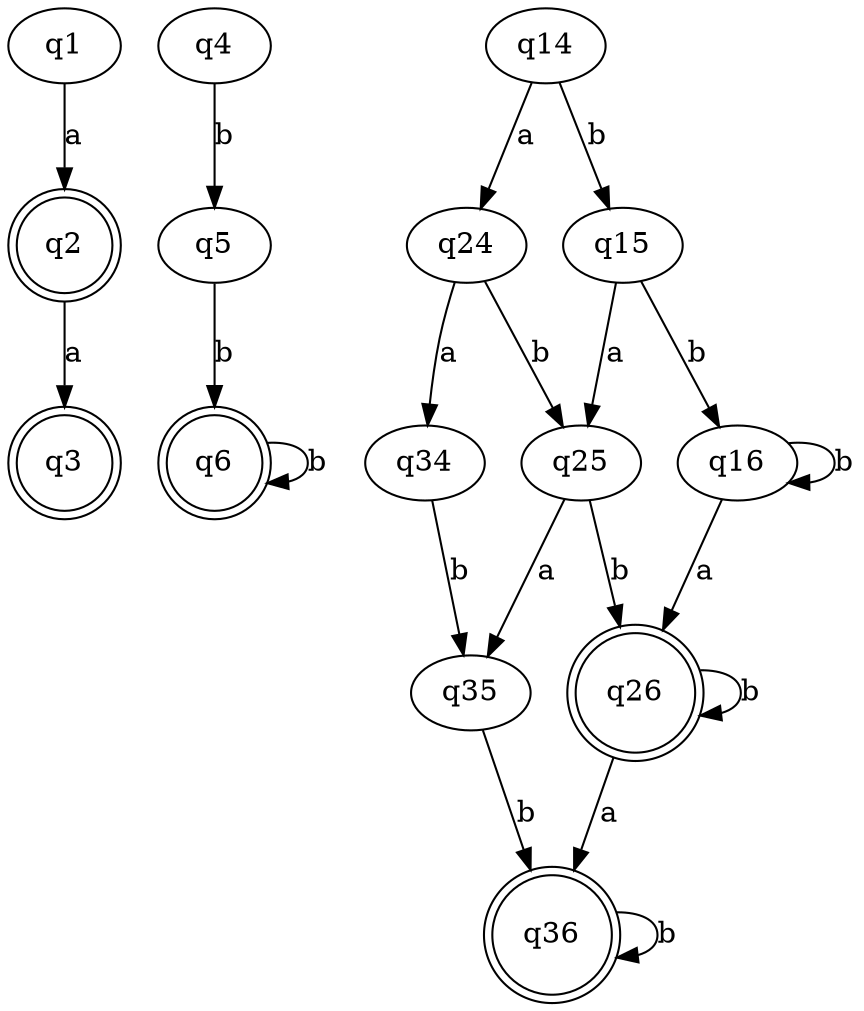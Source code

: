 digraph G2_1 
{
    n1 [label = q1]
    n2 [label = q2, shape = doublecircle]
    n3 [label = q3, shape = doublecircle]
	
	
	n1 -> n2 [label = "a"]
	n2 -> n3 [label = "a"]
	
	n4 [label = q4]
  n5 [label = q5,]
  n6 [label = q6, shape = doublecircle]
    
  n4 -> n5 [label = "b"]
	n5 -> n6 [label = "b"]
	n6 -> n6 [label = "b"]
	
	
	n14 [label = q14]
	n24 [label = q24]
	n34 [label = q34]
	n25 [label = q25]
	n35 [label = q35]
	n15 [label = q15]
	n16 [label = q16]
	n26 [label = q26, shape = doublecircle]
	n36 [label = q36, shape = doublecircle]
	
	
	n14 -> n24 [label = "a"]
	n14 -> n15 [label = "b"]
	n24 -> n34 [label = "a"]
	n24 -> n25 [label = "b"]
	n15 -> n25 [label = "a"]
	n15 -> n16 [label = "b"]
	n25 -> n35 [label = "a"]
	n25 -> n26 [label = "b"]
	n34 -> n35 [label = "b"]
	n35 -> n36 [label = "b"]
	n16 -> n26 [label = "a"]
	n26 -> n36 [label = "a"]
	
	n16 -> n16 [label = "b"]
	n26 -> n26 [label = "b"]
	n36 -> n36 [label = "b"]	
}
